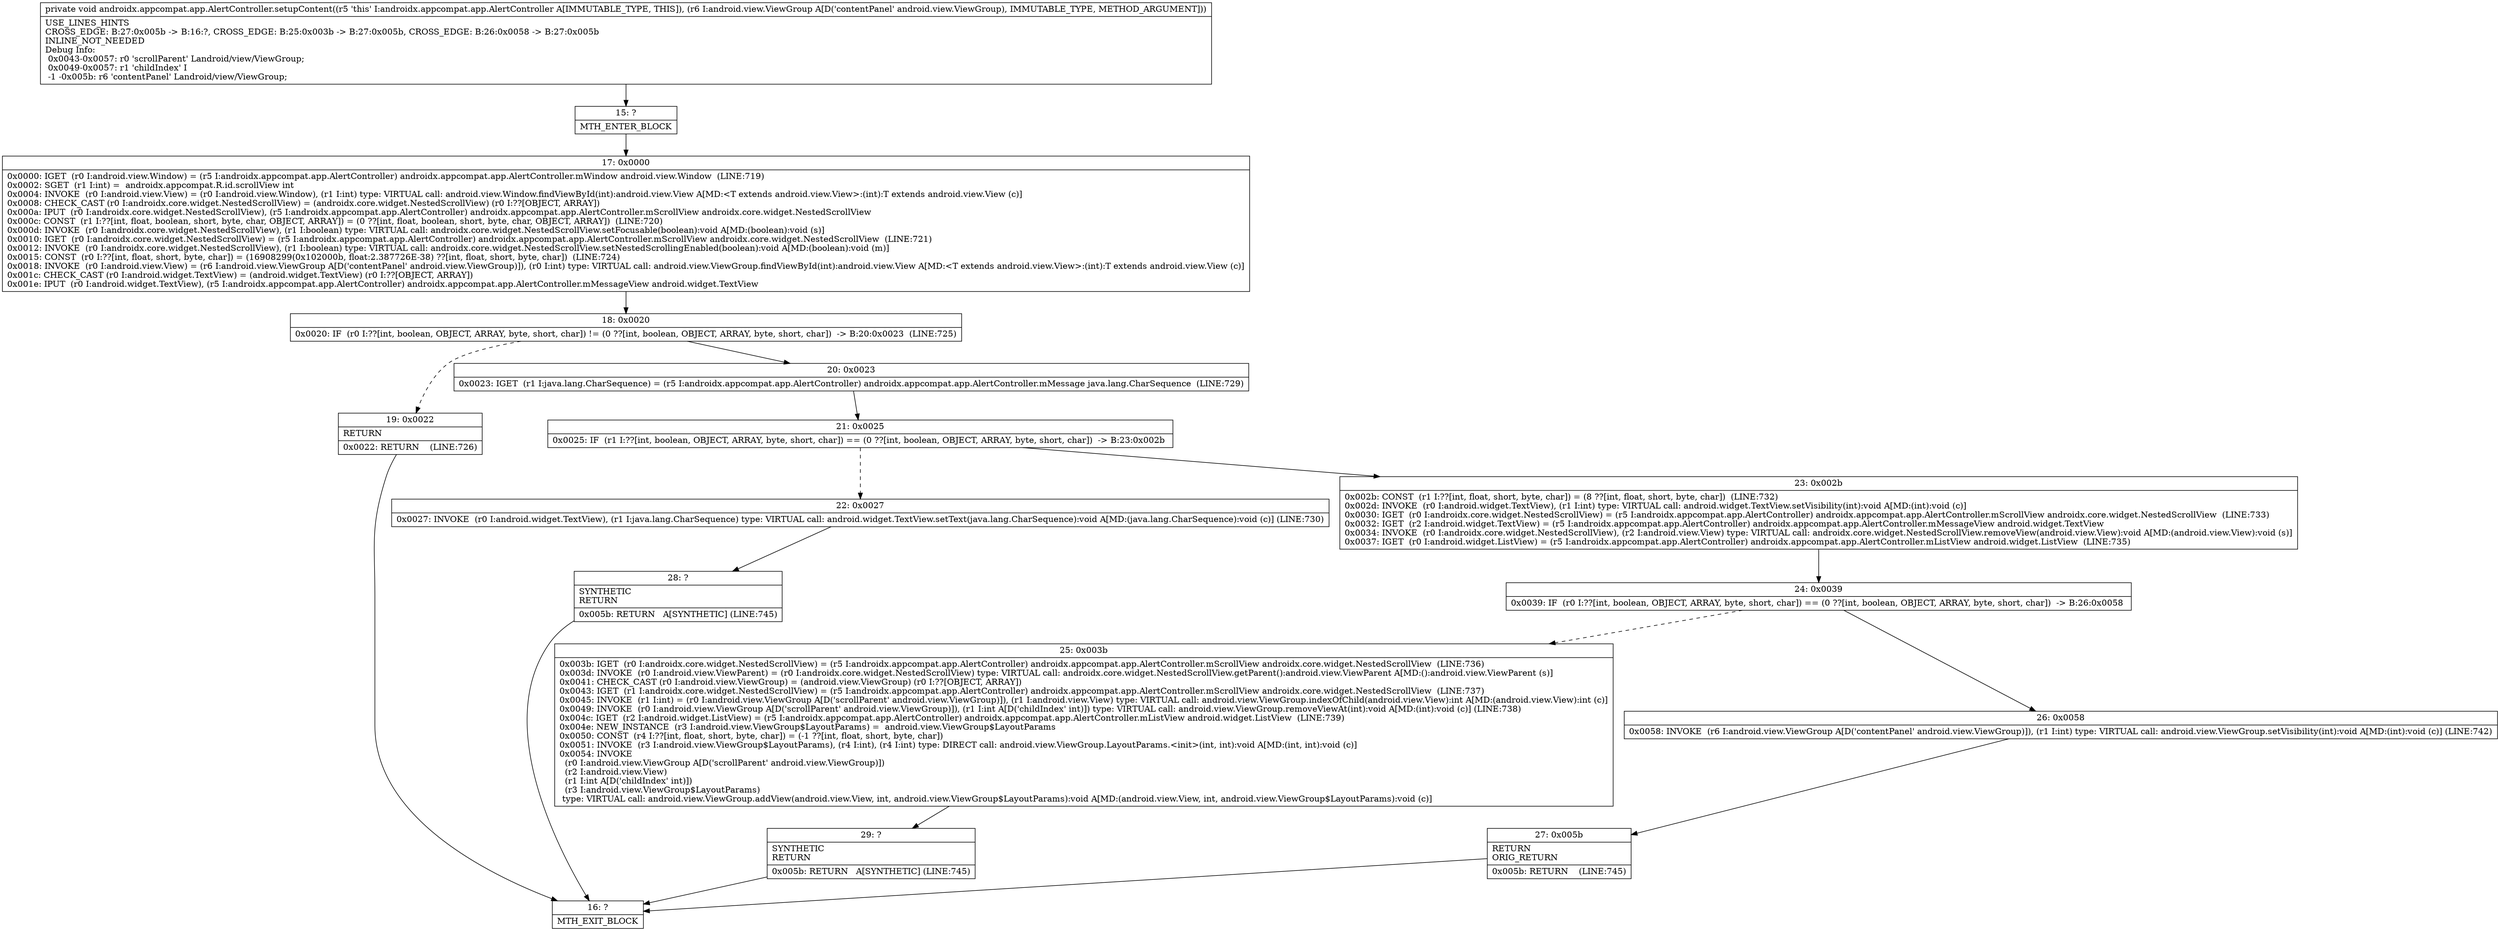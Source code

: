 digraph "CFG forandroidx.appcompat.app.AlertController.setupContent(Landroid\/view\/ViewGroup;)V" {
Node_15 [shape=record,label="{15\:\ ?|MTH_ENTER_BLOCK\l}"];
Node_17 [shape=record,label="{17\:\ 0x0000|0x0000: IGET  (r0 I:android.view.Window) = (r5 I:androidx.appcompat.app.AlertController) androidx.appcompat.app.AlertController.mWindow android.view.Window  (LINE:719)\l0x0002: SGET  (r1 I:int) =  androidx.appcompat.R.id.scrollView int \l0x0004: INVOKE  (r0 I:android.view.View) = (r0 I:android.view.Window), (r1 I:int) type: VIRTUAL call: android.view.Window.findViewById(int):android.view.View A[MD:\<T extends android.view.View\>:(int):T extends android.view.View (c)]\l0x0008: CHECK_CAST (r0 I:androidx.core.widget.NestedScrollView) = (androidx.core.widget.NestedScrollView) (r0 I:??[OBJECT, ARRAY]) \l0x000a: IPUT  (r0 I:androidx.core.widget.NestedScrollView), (r5 I:androidx.appcompat.app.AlertController) androidx.appcompat.app.AlertController.mScrollView androidx.core.widget.NestedScrollView \l0x000c: CONST  (r1 I:??[int, float, boolean, short, byte, char, OBJECT, ARRAY]) = (0 ??[int, float, boolean, short, byte, char, OBJECT, ARRAY])  (LINE:720)\l0x000d: INVOKE  (r0 I:androidx.core.widget.NestedScrollView), (r1 I:boolean) type: VIRTUAL call: androidx.core.widget.NestedScrollView.setFocusable(boolean):void A[MD:(boolean):void (s)]\l0x0010: IGET  (r0 I:androidx.core.widget.NestedScrollView) = (r5 I:androidx.appcompat.app.AlertController) androidx.appcompat.app.AlertController.mScrollView androidx.core.widget.NestedScrollView  (LINE:721)\l0x0012: INVOKE  (r0 I:androidx.core.widget.NestedScrollView), (r1 I:boolean) type: VIRTUAL call: androidx.core.widget.NestedScrollView.setNestedScrollingEnabled(boolean):void A[MD:(boolean):void (m)]\l0x0015: CONST  (r0 I:??[int, float, short, byte, char]) = (16908299(0x102000b, float:2.387726E\-38) ??[int, float, short, byte, char])  (LINE:724)\l0x0018: INVOKE  (r0 I:android.view.View) = (r6 I:android.view.ViewGroup A[D('contentPanel' android.view.ViewGroup)]), (r0 I:int) type: VIRTUAL call: android.view.ViewGroup.findViewById(int):android.view.View A[MD:\<T extends android.view.View\>:(int):T extends android.view.View (c)]\l0x001c: CHECK_CAST (r0 I:android.widget.TextView) = (android.widget.TextView) (r0 I:??[OBJECT, ARRAY]) \l0x001e: IPUT  (r0 I:android.widget.TextView), (r5 I:androidx.appcompat.app.AlertController) androidx.appcompat.app.AlertController.mMessageView android.widget.TextView \l}"];
Node_18 [shape=record,label="{18\:\ 0x0020|0x0020: IF  (r0 I:??[int, boolean, OBJECT, ARRAY, byte, short, char]) != (0 ??[int, boolean, OBJECT, ARRAY, byte, short, char])  \-\> B:20:0x0023  (LINE:725)\l}"];
Node_19 [shape=record,label="{19\:\ 0x0022|RETURN\l|0x0022: RETURN    (LINE:726)\l}"];
Node_16 [shape=record,label="{16\:\ ?|MTH_EXIT_BLOCK\l}"];
Node_20 [shape=record,label="{20\:\ 0x0023|0x0023: IGET  (r1 I:java.lang.CharSequence) = (r5 I:androidx.appcompat.app.AlertController) androidx.appcompat.app.AlertController.mMessage java.lang.CharSequence  (LINE:729)\l}"];
Node_21 [shape=record,label="{21\:\ 0x0025|0x0025: IF  (r1 I:??[int, boolean, OBJECT, ARRAY, byte, short, char]) == (0 ??[int, boolean, OBJECT, ARRAY, byte, short, char])  \-\> B:23:0x002b \l}"];
Node_22 [shape=record,label="{22\:\ 0x0027|0x0027: INVOKE  (r0 I:android.widget.TextView), (r1 I:java.lang.CharSequence) type: VIRTUAL call: android.widget.TextView.setText(java.lang.CharSequence):void A[MD:(java.lang.CharSequence):void (c)] (LINE:730)\l}"];
Node_28 [shape=record,label="{28\:\ ?|SYNTHETIC\lRETURN\l|0x005b: RETURN   A[SYNTHETIC] (LINE:745)\l}"];
Node_23 [shape=record,label="{23\:\ 0x002b|0x002b: CONST  (r1 I:??[int, float, short, byte, char]) = (8 ??[int, float, short, byte, char])  (LINE:732)\l0x002d: INVOKE  (r0 I:android.widget.TextView), (r1 I:int) type: VIRTUAL call: android.widget.TextView.setVisibility(int):void A[MD:(int):void (c)]\l0x0030: IGET  (r0 I:androidx.core.widget.NestedScrollView) = (r5 I:androidx.appcompat.app.AlertController) androidx.appcompat.app.AlertController.mScrollView androidx.core.widget.NestedScrollView  (LINE:733)\l0x0032: IGET  (r2 I:android.widget.TextView) = (r5 I:androidx.appcompat.app.AlertController) androidx.appcompat.app.AlertController.mMessageView android.widget.TextView \l0x0034: INVOKE  (r0 I:androidx.core.widget.NestedScrollView), (r2 I:android.view.View) type: VIRTUAL call: androidx.core.widget.NestedScrollView.removeView(android.view.View):void A[MD:(android.view.View):void (s)]\l0x0037: IGET  (r0 I:android.widget.ListView) = (r5 I:androidx.appcompat.app.AlertController) androidx.appcompat.app.AlertController.mListView android.widget.ListView  (LINE:735)\l}"];
Node_24 [shape=record,label="{24\:\ 0x0039|0x0039: IF  (r0 I:??[int, boolean, OBJECT, ARRAY, byte, short, char]) == (0 ??[int, boolean, OBJECT, ARRAY, byte, short, char])  \-\> B:26:0x0058 \l}"];
Node_25 [shape=record,label="{25\:\ 0x003b|0x003b: IGET  (r0 I:androidx.core.widget.NestedScrollView) = (r5 I:androidx.appcompat.app.AlertController) androidx.appcompat.app.AlertController.mScrollView androidx.core.widget.NestedScrollView  (LINE:736)\l0x003d: INVOKE  (r0 I:android.view.ViewParent) = (r0 I:androidx.core.widget.NestedScrollView) type: VIRTUAL call: androidx.core.widget.NestedScrollView.getParent():android.view.ViewParent A[MD:():android.view.ViewParent (s)]\l0x0041: CHECK_CAST (r0 I:android.view.ViewGroup) = (android.view.ViewGroup) (r0 I:??[OBJECT, ARRAY]) \l0x0043: IGET  (r1 I:androidx.core.widget.NestedScrollView) = (r5 I:androidx.appcompat.app.AlertController) androidx.appcompat.app.AlertController.mScrollView androidx.core.widget.NestedScrollView  (LINE:737)\l0x0045: INVOKE  (r1 I:int) = (r0 I:android.view.ViewGroup A[D('scrollParent' android.view.ViewGroup)]), (r1 I:android.view.View) type: VIRTUAL call: android.view.ViewGroup.indexOfChild(android.view.View):int A[MD:(android.view.View):int (c)]\l0x0049: INVOKE  (r0 I:android.view.ViewGroup A[D('scrollParent' android.view.ViewGroup)]), (r1 I:int A[D('childIndex' int)]) type: VIRTUAL call: android.view.ViewGroup.removeViewAt(int):void A[MD:(int):void (c)] (LINE:738)\l0x004c: IGET  (r2 I:android.widget.ListView) = (r5 I:androidx.appcompat.app.AlertController) androidx.appcompat.app.AlertController.mListView android.widget.ListView  (LINE:739)\l0x004e: NEW_INSTANCE  (r3 I:android.view.ViewGroup$LayoutParams) =  android.view.ViewGroup$LayoutParams \l0x0050: CONST  (r4 I:??[int, float, short, byte, char]) = (\-1 ??[int, float, short, byte, char]) \l0x0051: INVOKE  (r3 I:android.view.ViewGroup$LayoutParams), (r4 I:int), (r4 I:int) type: DIRECT call: android.view.ViewGroup.LayoutParams.\<init\>(int, int):void A[MD:(int, int):void (c)]\l0x0054: INVOKE  \l  (r0 I:android.view.ViewGroup A[D('scrollParent' android.view.ViewGroup)])\l  (r2 I:android.view.View)\l  (r1 I:int A[D('childIndex' int)])\l  (r3 I:android.view.ViewGroup$LayoutParams)\l type: VIRTUAL call: android.view.ViewGroup.addView(android.view.View, int, android.view.ViewGroup$LayoutParams):void A[MD:(android.view.View, int, android.view.ViewGroup$LayoutParams):void (c)]\l}"];
Node_29 [shape=record,label="{29\:\ ?|SYNTHETIC\lRETURN\l|0x005b: RETURN   A[SYNTHETIC] (LINE:745)\l}"];
Node_26 [shape=record,label="{26\:\ 0x0058|0x0058: INVOKE  (r6 I:android.view.ViewGroup A[D('contentPanel' android.view.ViewGroup)]), (r1 I:int) type: VIRTUAL call: android.view.ViewGroup.setVisibility(int):void A[MD:(int):void (c)] (LINE:742)\l}"];
Node_27 [shape=record,label="{27\:\ 0x005b|RETURN\lORIG_RETURN\l|0x005b: RETURN    (LINE:745)\l}"];
MethodNode[shape=record,label="{private void androidx.appcompat.app.AlertController.setupContent((r5 'this' I:androidx.appcompat.app.AlertController A[IMMUTABLE_TYPE, THIS]), (r6 I:android.view.ViewGroup A[D('contentPanel' android.view.ViewGroup), IMMUTABLE_TYPE, METHOD_ARGUMENT]))  | USE_LINES_HINTS\lCROSS_EDGE: B:27:0x005b \-\> B:16:?, CROSS_EDGE: B:25:0x003b \-\> B:27:0x005b, CROSS_EDGE: B:26:0x0058 \-\> B:27:0x005b\lINLINE_NOT_NEEDED\lDebug Info:\l  0x0043\-0x0057: r0 'scrollParent' Landroid\/view\/ViewGroup;\l  0x0049\-0x0057: r1 'childIndex' I\l  \-1 \-0x005b: r6 'contentPanel' Landroid\/view\/ViewGroup;\l}"];
MethodNode -> Node_15;Node_15 -> Node_17;
Node_17 -> Node_18;
Node_18 -> Node_19[style=dashed];
Node_18 -> Node_20;
Node_19 -> Node_16;
Node_20 -> Node_21;
Node_21 -> Node_22[style=dashed];
Node_21 -> Node_23;
Node_22 -> Node_28;
Node_28 -> Node_16;
Node_23 -> Node_24;
Node_24 -> Node_25[style=dashed];
Node_24 -> Node_26;
Node_25 -> Node_29;
Node_29 -> Node_16;
Node_26 -> Node_27;
Node_27 -> Node_16;
}

